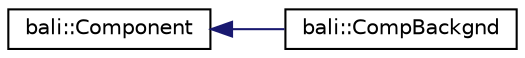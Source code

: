 digraph "Graphical Class Hierarchy"
{
  edge [fontname="Helvetica",fontsize="10",labelfontname="Helvetica",labelfontsize="10"];
  node [fontname="Helvetica",fontsize="10",shape=record];
  rankdir="LR";
  Node1 [label="bali::Component",height=0.2,width=0.4,color="black", fillcolor="white", style="filled",URL="$classbali_1_1_component.html"];
  Node1 -> Node2 [dir="back",color="midnightblue",fontsize="10",style="solid",fontname="Helvetica"];
  Node2 [label="bali::CompBackgnd",height=0.2,width=0.4,color="black", fillcolor="white", style="filled",URL="$classbali_1_1_comp_backgnd.html"];
}
